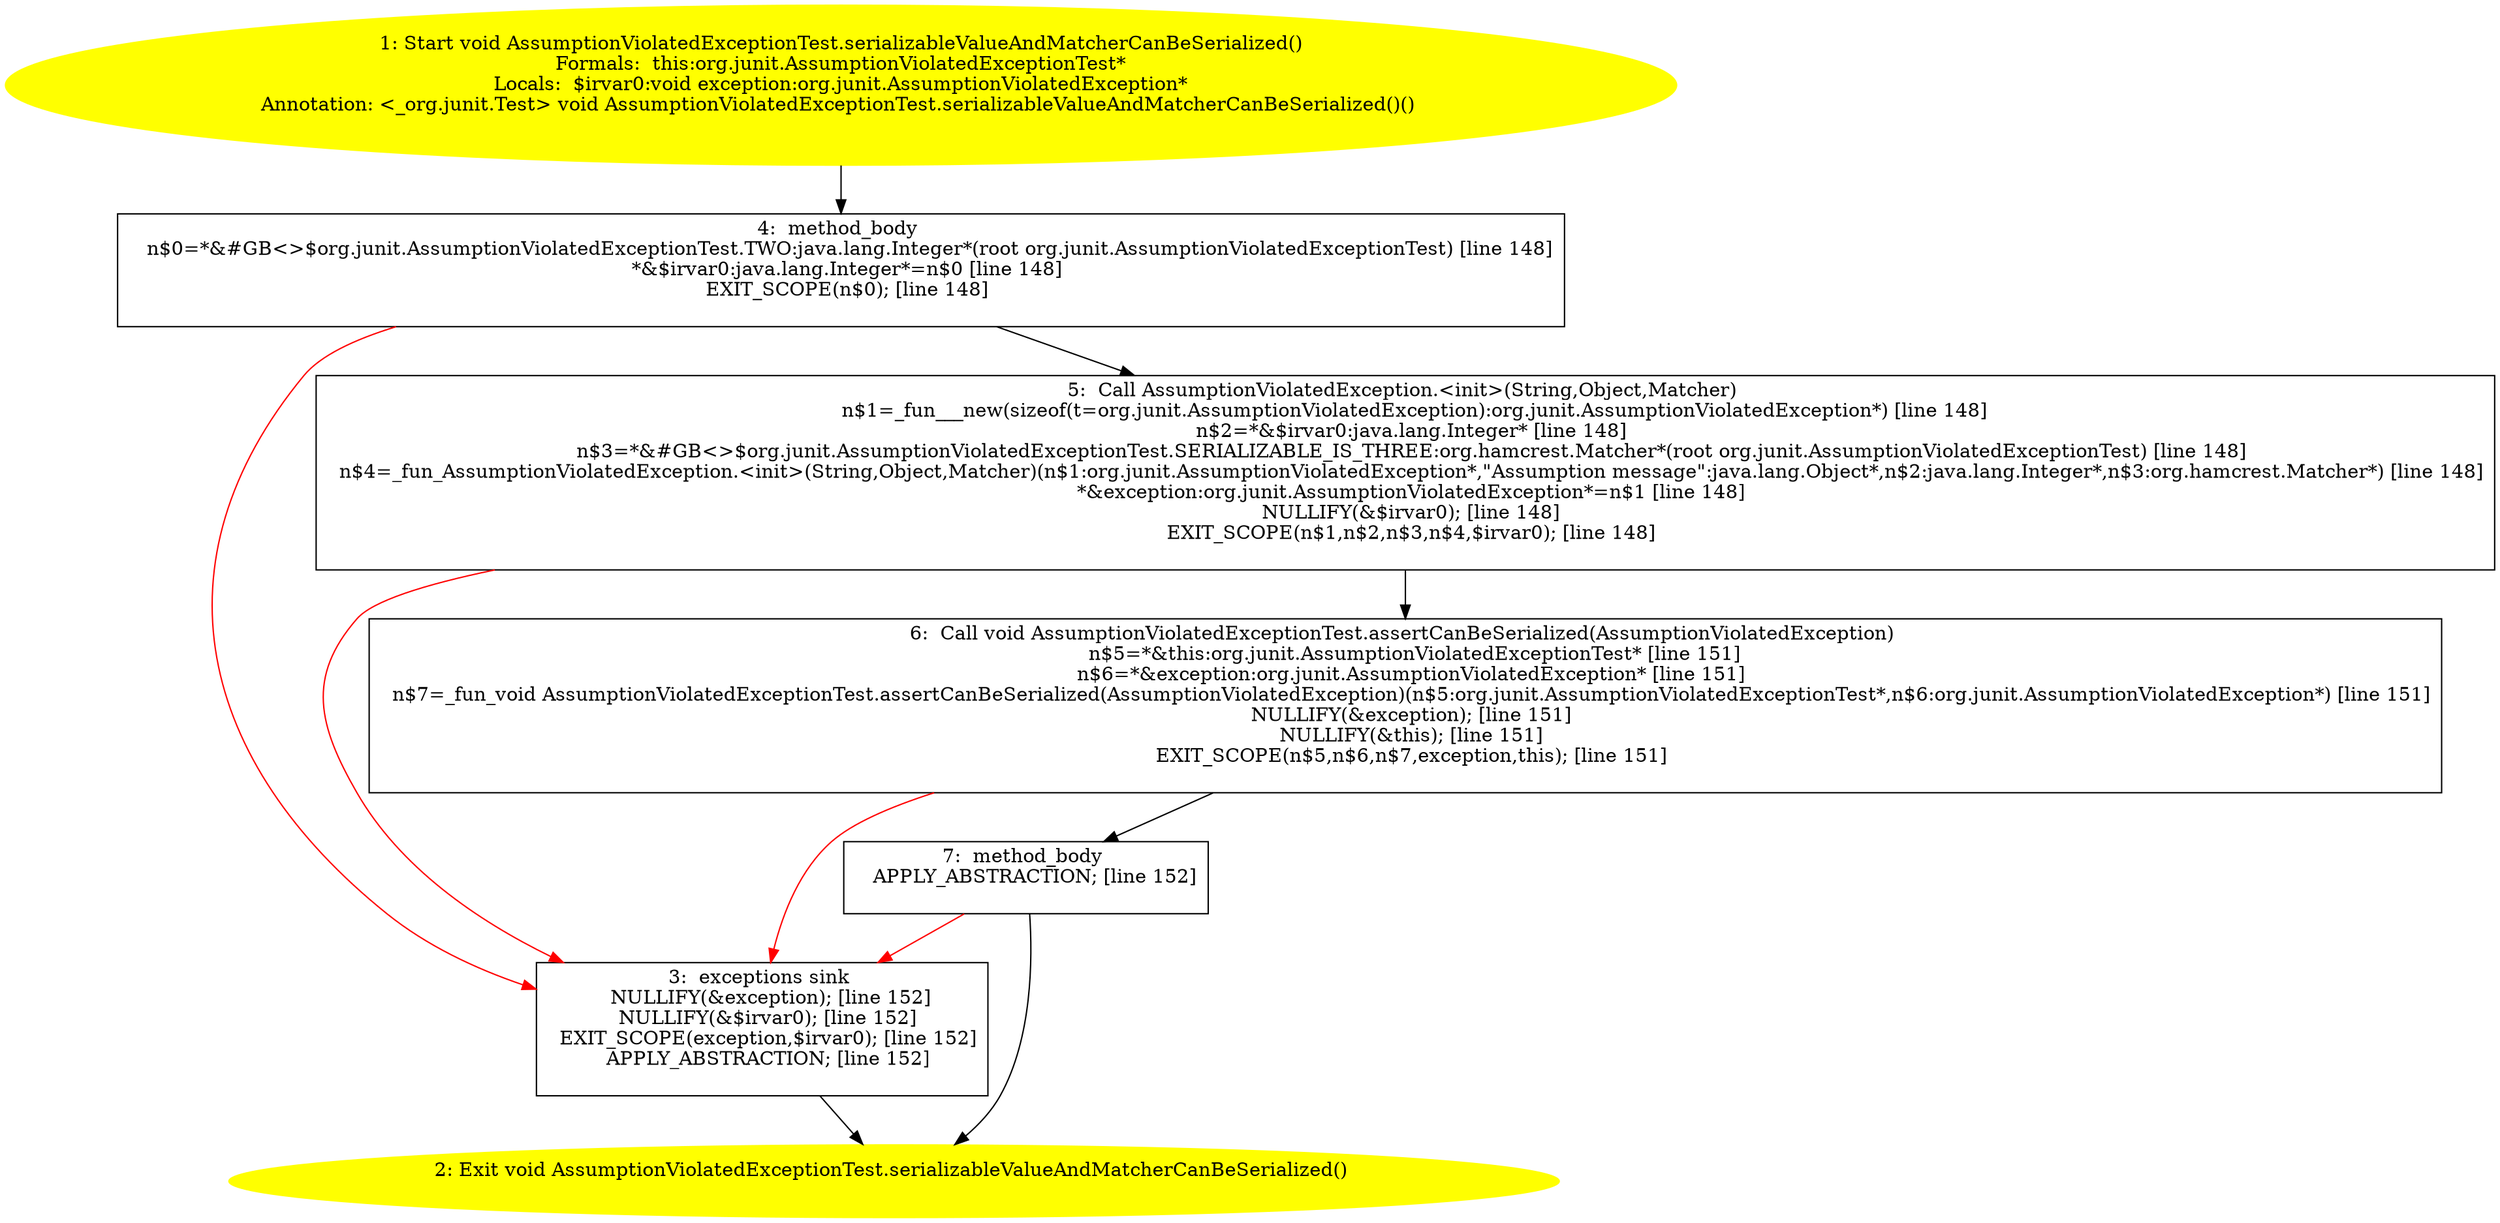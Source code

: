 /* @generated */
digraph cfg {
"org.junit.AssumptionViolatedExceptionTest.serializableValueAndMatcherCanBeSerialized():void.69e04c748b4033766b0ca4b6815d89c3_1" [label="1: Start void AssumptionViolatedExceptionTest.serializableValueAndMatcherCanBeSerialized()\nFormals:  this:org.junit.AssumptionViolatedExceptionTest*\nLocals:  $irvar0:void exception:org.junit.AssumptionViolatedException*\nAnnotation: <_org.junit.Test> void AssumptionViolatedExceptionTest.serializableValueAndMatcherCanBeSerialized()() \n  " color=yellow style=filled]
	

	 "org.junit.AssumptionViolatedExceptionTest.serializableValueAndMatcherCanBeSerialized():void.69e04c748b4033766b0ca4b6815d89c3_1" -> "org.junit.AssumptionViolatedExceptionTest.serializableValueAndMatcherCanBeSerialized():void.69e04c748b4033766b0ca4b6815d89c3_4" ;
"org.junit.AssumptionViolatedExceptionTest.serializableValueAndMatcherCanBeSerialized():void.69e04c748b4033766b0ca4b6815d89c3_2" [label="2: Exit void AssumptionViolatedExceptionTest.serializableValueAndMatcherCanBeSerialized() \n  " color=yellow style=filled]
	

"org.junit.AssumptionViolatedExceptionTest.serializableValueAndMatcherCanBeSerialized():void.69e04c748b4033766b0ca4b6815d89c3_3" [label="3:  exceptions sink \n   NULLIFY(&exception); [line 152]\n  NULLIFY(&$irvar0); [line 152]\n  EXIT_SCOPE(exception,$irvar0); [line 152]\n  APPLY_ABSTRACTION; [line 152]\n " shape="box"]
	

	 "org.junit.AssumptionViolatedExceptionTest.serializableValueAndMatcherCanBeSerialized():void.69e04c748b4033766b0ca4b6815d89c3_3" -> "org.junit.AssumptionViolatedExceptionTest.serializableValueAndMatcherCanBeSerialized():void.69e04c748b4033766b0ca4b6815d89c3_2" ;
"org.junit.AssumptionViolatedExceptionTest.serializableValueAndMatcherCanBeSerialized():void.69e04c748b4033766b0ca4b6815d89c3_4" [label="4:  method_body \n   n$0=*&#GB<>$org.junit.AssumptionViolatedExceptionTest.TWO:java.lang.Integer*(root org.junit.AssumptionViolatedExceptionTest) [line 148]\n  *&$irvar0:java.lang.Integer*=n$0 [line 148]\n  EXIT_SCOPE(n$0); [line 148]\n " shape="box"]
	

	 "org.junit.AssumptionViolatedExceptionTest.serializableValueAndMatcherCanBeSerialized():void.69e04c748b4033766b0ca4b6815d89c3_4" -> "org.junit.AssumptionViolatedExceptionTest.serializableValueAndMatcherCanBeSerialized():void.69e04c748b4033766b0ca4b6815d89c3_5" ;
	 "org.junit.AssumptionViolatedExceptionTest.serializableValueAndMatcherCanBeSerialized():void.69e04c748b4033766b0ca4b6815d89c3_4" -> "org.junit.AssumptionViolatedExceptionTest.serializableValueAndMatcherCanBeSerialized():void.69e04c748b4033766b0ca4b6815d89c3_3" [color="red" ];
"org.junit.AssumptionViolatedExceptionTest.serializableValueAndMatcherCanBeSerialized():void.69e04c748b4033766b0ca4b6815d89c3_5" [label="5:  Call AssumptionViolatedException.<init>(String,Object,Matcher) \n   n$1=_fun___new(sizeof(t=org.junit.AssumptionViolatedException):org.junit.AssumptionViolatedException*) [line 148]\n  n$2=*&$irvar0:java.lang.Integer* [line 148]\n  n$3=*&#GB<>$org.junit.AssumptionViolatedExceptionTest.SERIALIZABLE_IS_THREE:org.hamcrest.Matcher*(root org.junit.AssumptionViolatedExceptionTest) [line 148]\n  n$4=_fun_AssumptionViolatedException.<init>(String,Object,Matcher)(n$1:org.junit.AssumptionViolatedException*,\"Assumption message\":java.lang.Object*,n$2:java.lang.Integer*,n$3:org.hamcrest.Matcher*) [line 148]\n  *&exception:org.junit.AssumptionViolatedException*=n$1 [line 148]\n  NULLIFY(&$irvar0); [line 148]\n  EXIT_SCOPE(n$1,n$2,n$3,n$4,$irvar0); [line 148]\n " shape="box"]
	

	 "org.junit.AssumptionViolatedExceptionTest.serializableValueAndMatcherCanBeSerialized():void.69e04c748b4033766b0ca4b6815d89c3_5" -> "org.junit.AssumptionViolatedExceptionTest.serializableValueAndMatcherCanBeSerialized():void.69e04c748b4033766b0ca4b6815d89c3_6" ;
	 "org.junit.AssumptionViolatedExceptionTest.serializableValueAndMatcherCanBeSerialized():void.69e04c748b4033766b0ca4b6815d89c3_5" -> "org.junit.AssumptionViolatedExceptionTest.serializableValueAndMatcherCanBeSerialized():void.69e04c748b4033766b0ca4b6815d89c3_3" [color="red" ];
"org.junit.AssumptionViolatedExceptionTest.serializableValueAndMatcherCanBeSerialized():void.69e04c748b4033766b0ca4b6815d89c3_6" [label="6:  Call void AssumptionViolatedExceptionTest.assertCanBeSerialized(AssumptionViolatedException) \n   n$5=*&this:org.junit.AssumptionViolatedExceptionTest* [line 151]\n  n$6=*&exception:org.junit.AssumptionViolatedException* [line 151]\n  n$7=_fun_void AssumptionViolatedExceptionTest.assertCanBeSerialized(AssumptionViolatedException)(n$5:org.junit.AssumptionViolatedExceptionTest*,n$6:org.junit.AssumptionViolatedException*) [line 151]\n  NULLIFY(&exception); [line 151]\n  NULLIFY(&this); [line 151]\n  EXIT_SCOPE(n$5,n$6,n$7,exception,this); [line 151]\n " shape="box"]
	

	 "org.junit.AssumptionViolatedExceptionTest.serializableValueAndMatcherCanBeSerialized():void.69e04c748b4033766b0ca4b6815d89c3_6" -> "org.junit.AssumptionViolatedExceptionTest.serializableValueAndMatcherCanBeSerialized():void.69e04c748b4033766b0ca4b6815d89c3_7" ;
	 "org.junit.AssumptionViolatedExceptionTest.serializableValueAndMatcherCanBeSerialized():void.69e04c748b4033766b0ca4b6815d89c3_6" -> "org.junit.AssumptionViolatedExceptionTest.serializableValueAndMatcherCanBeSerialized():void.69e04c748b4033766b0ca4b6815d89c3_3" [color="red" ];
"org.junit.AssumptionViolatedExceptionTest.serializableValueAndMatcherCanBeSerialized():void.69e04c748b4033766b0ca4b6815d89c3_7" [label="7:  method_body \n   APPLY_ABSTRACTION; [line 152]\n " shape="box"]
	

	 "org.junit.AssumptionViolatedExceptionTest.serializableValueAndMatcherCanBeSerialized():void.69e04c748b4033766b0ca4b6815d89c3_7" -> "org.junit.AssumptionViolatedExceptionTest.serializableValueAndMatcherCanBeSerialized():void.69e04c748b4033766b0ca4b6815d89c3_2" ;
	 "org.junit.AssumptionViolatedExceptionTest.serializableValueAndMatcherCanBeSerialized():void.69e04c748b4033766b0ca4b6815d89c3_7" -> "org.junit.AssumptionViolatedExceptionTest.serializableValueAndMatcherCanBeSerialized():void.69e04c748b4033766b0ca4b6815d89c3_3" [color="red" ];
}
